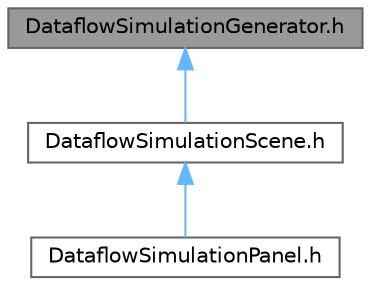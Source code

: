 digraph "DataflowSimulationGenerator.h"
{
 // INTERACTIVE_SVG=YES
 // LATEX_PDF_SIZE
  bgcolor="transparent";
  edge [fontname=Helvetica,fontsize=10,labelfontname=Helvetica,labelfontsize=10];
  node [fontname=Helvetica,fontsize=10,shape=box,height=0.2,width=0.4];
  Node1 [id="Node000001",label="DataflowSimulationGenerator.h",height=0.2,width=0.4,color="gray40", fillcolor="grey60", style="filled", fontcolor="black",tooltip=" "];
  Node1 -> Node2 [id="edge1_Node000001_Node000002",dir="back",color="steelblue1",style="solid",tooltip=" "];
  Node2 [id="Node000002",label="DataflowSimulationScene.h",height=0.2,width=0.4,color="grey40", fillcolor="white", style="filled",URL="$d6/da6/DataflowSimulationScene_8h.html",tooltip=" "];
  Node2 -> Node3 [id="edge2_Node000002_Node000003",dir="back",color="steelblue1",style="solid",tooltip=" "];
  Node3 [id="Node000003",label="DataflowSimulationPanel.h",height=0.2,width=0.4,color="grey40", fillcolor="white", style="filled",URL="$d4/d0b/DataflowSimulationPanel_8h.html",tooltip=" "];
}
